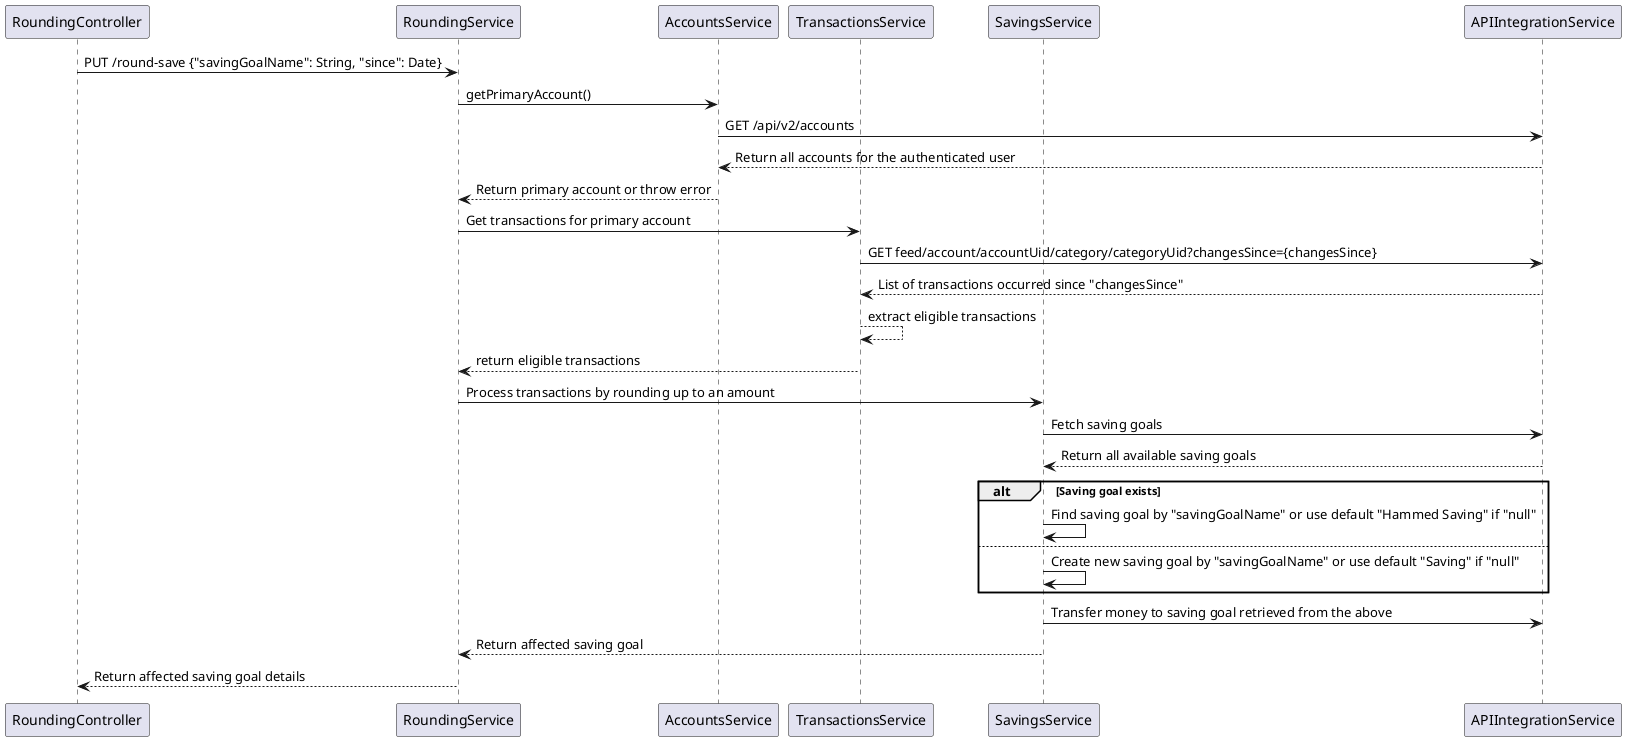 @startuml
participant RoundingController
participant RoundingService
participant AccountsService
participant TransactionsService
participant SavingsService
participant APIIntegrationService

RoundingController -> RoundingService: PUT /round-save {"savingGoalName": String, "since": Date}
RoundingService -> AccountsService: getPrimaryAccount()
AccountsService -> APIIntegrationService: GET /api/v2/accounts
APIIntegrationService --> AccountsService: Return all accounts for the authenticated user
AccountsService --> RoundingService: Return primary account or throw error

RoundingService -> TransactionsService: Get transactions for primary account
TransactionsService -> APIIntegrationService: GET feed/account/accountUid/category/categoryUid?changesSince={changesSince}
APIIntegrationService --> TransactionsService: List of transactions occurred since "changesSince"
TransactionsService --> TransactionsService: extract eligible transactions
TransactionsService --> RoundingService: return eligible transactions

RoundingService -> SavingsService: Process transactions by rounding up to an amount
SavingsService -> APIIntegrationService: Fetch saving goals
APIIntegrationService --> SavingsService: Return all available saving goals

alt Saving goal exists
    SavingsService -> SavingsService: Find saving goal by "savingGoalName" or use default "Hammed Saving" if "null"
else
    SavingsService -> SavingsService: Create new saving goal by "savingGoalName" or use default "Saving" if "null"
end

SavingsService -> APIIntegrationService: Transfer money to saving goal retrieved from the above
SavingsService --> RoundingService: Return affected saving goal

RoundingService --> RoundingController: Return affected saving goal details
@enduml